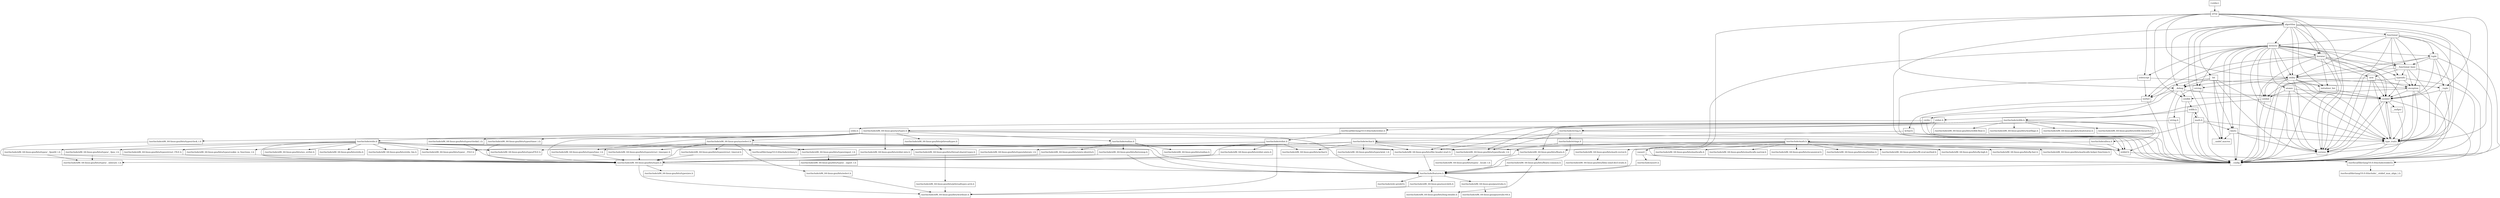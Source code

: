 digraph "dependencies" {
  header_0 [ shape="box", label="\<stdin\>" ];
  header_1 [ shape="box", label="array" ];
  header_100 [ shape="box", label="__functional_base" ];
  header_101 [ shape="box", label="typeinfo" ];
  header_102 [ shape="box", label="exception" ];
  header_103 [ shape="box", label="new" ];
  header_104 [ shape="box", label="algorithm" ];
  header_105 [ shape="box", label="memory" ];
  header_106 [ shape="box", label="tuple" ];
  header_107 [ shape="box", label="stdexcept" ];
  header_108 [ shape="box", label="cassert" ];
  header_109 [ shape="box", label="/usr/include/assert.h" ];
  header_11 [ shape="box", label="__tuple" ];
  header_110 [ shape="box", label="atomic" ];
  header_111 [ shape="box", label="functional" ];
  header_112 [ shape="box", label="bit" ];
  header_12 [ shape="box", label="cstddef" ];
  header_13 [ shape="box", label="version" ];
  header_14 [ shape="box", label="/usr/local/lib/clang/10.0.0/include/stddef.h" ];
  header_15 [ shape="box", label="/usr/local/lib/clang/10.0.0/include/__stddef_max_align_t.h" ];
  header_16 [ shape="box", label="__nullptr" ];
  header_17 [ shape="box", label="type_traits" ];
  header_18 [ shape="box", label="utility" ];
  header_19 [ shape="box", label="initializer_list" ];
  header_2 [ shape="box", label="__config" ];
  header_20 [ shape="box", label="cstring" ];
  header_21 [ shape="box", label="string.h" ];
  header_22 [ shape="box", label="/usr/include/string.h" ];
  header_23 [ shape="box", label="/usr/include/x86_64-linux-gnu/bits/libc-header-start.h" ];
  header_24 [ shape="box", label="stddef.h" ];
  header_25 [ shape="box", label="/usr/include/x86_64-linux-gnu/bits/types/locale_t.h" ];
  header_26 [ shape="box", label="/usr/include/x86_64-linux-gnu/bits/types/__locale_t.h" ];
  header_27 [ shape="box", label="/usr/include/strings.h" ];
  header_28 [ shape="box", label="cstdint" ];
  header_29 [ shape="box", label="stdint.h" ];
  header_3 [ shape="box", label="/usr/include/features.h" ];
  header_30 [ shape="box", label="/usr/local/lib/clang/10.0.0/include/stdint.h" ];
  header_31 [ shape="box", label="/usr/include/stdint.h" ];
  header_32 [ shape="box", label="/usr/include/x86_64-linux-gnu/bits/types.h" ];
  header_33 [ shape="box", label="/usr/include/x86_64-linux-gnu/bits/typesizes.h" ];
  header_34 [ shape="box", label="/usr/include/x86_64-linux-gnu/bits/wchar.h" ];
  header_35 [ shape="box", label="/usr/include/x86_64-linux-gnu/bits/stdint-intn.h" ];
  header_36 [ shape="box", label="/usr/include/x86_64-linux-gnu/bits/stdint-uintn.h" ];
  header_37 [ shape="box", label="__debug" ];
  header_38 [ shape="box", label="iosfwd" ];
  header_39 [ shape="box", label="wchar.h" ];
  header_4 [ shape="box", label="/usr/include/stdc-predef.h" ];
  header_40 [ shape="box", label="/usr/include/wchar.h" ];
  header_41 [ shape="box", label="/usr/include/x86_64-linux-gnu/bits/floatn.h" ];
  header_42 [ shape="box", label="/usr/include/x86_64-linux-gnu/bits/floatn-common.h" ];
  header_43 [ shape="box", label="/usr/local/lib/clang/10.0.0/include/stdarg.h" ];
  header_44 [ shape="box", label="/usr/include/x86_64-linux-gnu/bits/types/wint_t.h" ];
  header_45 [ shape="box", label="/usr/include/x86_64-linux-gnu/bits/types/mbstate_t.h" ];
  header_46 [ shape="box", label="/usr/include/x86_64-linux-gnu/bits/types/__mbstate_t.h" ];
  header_47 [ shape="box", label="/usr/include/x86_64-linux-gnu/bits/types/__FILE.h" ];
  header_48 [ shape="box", label="/usr/include/x86_64-linux-gnu/bits/types/FILE.h" ];
  header_49 [ shape="box", label="cstdlib" ];
  header_5 [ shape="box", label="/usr/include/x86_64-linux-gnu/sys/cdefs.h" ];
  header_50 [ shape="box", label="stdlib.h" ];
  header_51 [ shape="box", label="/usr/include/stdlib.h" ];
  header_52 [ shape="box", label="/usr/include/x86_64-linux-gnu/bits/waitflags.h" ];
  header_53 [ shape="box", label="/usr/include/x86_64-linux-gnu/bits/waitstatus.h" ];
  header_54 [ shape="box", label="/usr/include/x86_64-linux-gnu/sys/types.h" ];
  header_55 [ shape="box", label="/usr/include/x86_64-linux-gnu/bits/types/clock_t.h" ];
  header_56 [ shape="box", label="/usr/include/x86_64-linux-gnu/bits/types/clockid_t.h" ];
  header_57 [ shape="box", label="/usr/include/x86_64-linux-gnu/bits/types/time_t.h" ];
  header_58 [ shape="box", label="/usr/include/x86_64-linux-gnu/bits/types/timer_t.h" ];
  header_59 [ shape="box", label="/usr/include/endian.h" ];
  header_6 [ shape="box", label="/usr/include/x86_64-linux-gnu/bits/wordsize.h" ];
  header_60 [ shape="box", label="/usr/include/x86_64-linux-gnu/bits/endian.h" ];
  header_61 [ shape="box", label="/usr/include/x86_64-linux-gnu/bits/byteswap.h" ];
  header_62 [ shape="box", label="/usr/include/x86_64-linux-gnu/bits/uintn-identity.h" ];
  header_63 [ shape="box", label="/usr/include/x86_64-linux-gnu/sys/select.h" ];
  header_64 [ shape="box", label="/usr/include/x86_64-linux-gnu/bits/select.h" ];
  header_65 [ shape="box", label="/usr/include/x86_64-linux-gnu/bits/types/sigset_t.h" ];
  header_66 [ shape="box", label="/usr/include/x86_64-linux-gnu/bits/types/__sigset_t.h" ];
  header_67 [ shape="box", label="/usr/include/x86_64-linux-gnu/bits/types/struct_timeval.h" ];
  header_68 [ shape="box", label="/usr/include/x86_64-linux-gnu/bits/types/struct_timespec.h" ];
  header_69 [ shape="box", label="/usr/include/x86_64-linux-gnu/bits/pthreadtypes.h" ];
  header_7 [ shape="box", label="/usr/include/x86_64-linux-gnu/bits/long-double.h" ];
  header_70 [ shape="box", label="/usr/include/x86_64-linux-gnu/bits/thread-shared-types.h" ];
  header_71 [ shape="box", label="/usr/include/x86_64-linux-gnu/bits/pthreadtypes-arch.h" ];
  header_72 [ shape="box", label="/usr/include/alloca.h" ];
  header_73 [ shape="box", label="/usr/include/x86_64-linux-gnu/bits/stdlib-bsearch.h" ];
  header_74 [ shape="box", label="/usr/include/x86_64-linux-gnu/bits/stdlib-float.h" ];
  header_75 [ shape="box", label="math.h" ];
  header_76 [ shape="box", label="/usr/include/math.h" ];
  header_77 [ shape="box", label="/usr/include/x86_64-linux-gnu/bits/math-vector.h" ];
  header_78 [ shape="box", label="/usr/include/x86_64-linux-gnu/bits/libm-simd-decl-stubs.h" ];
  header_79 [ shape="box", label="/usr/include/x86_64-linux-gnu/bits/flt-eval-method.h" ];
  header_8 [ shape="box", label="/usr/include/x86_64-linux-gnu/gnu/stubs.h" ];
  header_80 [ shape="box", label="/usr/include/x86_64-linux-gnu/bits/fp-logb.h" ];
  header_81 [ shape="box", label="/usr/include/x86_64-linux-gnu/bits/fp-fast.h" ];
  header_82 [ shape="box", label="/usr/include/x86_64-linux-gnu/bits/mathcalls-helper-functions.h" ];
  header_83 [ shape="box", label="/usr/include/x86_64-linux-gnu/bits/mathcalls.h" ];
  header_84 [ shape="box", label="/usr/include/x86_64-linux-gnu/bits/mathcalls-narrow.h" ];
  header_85 [ shape="box", label="/usr/include/x86_64-linux-gnu/bits/iscanonical.h" ];
  header_86 [ shape="box", label="/usr/include/x86_64-linux-gnu/bits/mathinline.h" ];
  header_87 [ shape="box", label="limits" ];
  header_88 [ shape="box", label="__undef_macros" ];
  header_89 [ shape="box", label="cstdio" ];
  header_9 [ shape="box", label="/usr/include/x86_64-linux-gnu/gnu/stubs-64.h" ];
  header_90 [ shape="box", label="stdio.h" ];
  header_91 [ shape="box", label="/usr/include/stdio.h" ];
  header_92 [ shape="box", label="/usr/include/x86_64-linux-gnu/bits/types/__fpos_t.h" ];
  header_93 [ shape="box", label="/usr/include/x86_64-linux-gnu/bits/types/__fpos64_t.h" ];
  header_94 [ shape="box", label="/usr/include/x86_64-linux-gnu/bits/types/struct_FILE.h" ];
  header_95 [ shape="box", label="/usr/include/x86_64-linux-gnu/bits/types/cookie_io_functions_t.h" ];
  header_96 [ shape="box", label="/usr/include/x86_64-linux-gnu/bits/stdio_lim.h" ];
  header_97 [ shape="box", label="/usr/include/x86_64-linux-gnu/bits/sys_errlist.h" ];
  header_98 [ shape="box", label="/usr/include/x86_64-linux-gnu/bits/stdio.h" ];
  header_99 [ shape="box", label="iterator" ];
  header_61 -> header_32;
  header_61 -> header_3;
  header_63 -> header_32;
  header_63 -> header_57;
  header_63 -> header_65;
  header_63 -> header_3;
  header_63 -> header_67;
  header_63 -> header_68;
  header_63 -> header_64;
  header_62 -> header_32;
  header_65 -> header_66;
  header_64 -> header_6;
  header_67 -> header_32;
  header_69 -> header_70;
  header_68 -> header_32;
  header_72 -> header_24;
  header_72 -> header_3;
  header_70 -> header_71;
  header_71 -> header_6;
  header_76 -> header_80;
  header_76 -> header_32;
  header_76 -> header_23;
  header_76 -> header_77;
  header_76 -> header_41;
  header_76 -> header_83;
  header_76 -> header_82;
  header_76 -> header_81;
  header_76 -> header_79;
  header_76 -> header_86;
  header_76 -> header_85;
  header_76 -> header_84;
  header_77 -> header_78;
  header_75 -> header_50;
  header_75 -> header_76;
  header_75 -> header_87;
  header_75 -> header_17;
  header_75 -> header_2;
  header_112 -> header_17;
  header_112 -> header_13;
  header_112 -> header_37;
  header_112 -> header_88;
  header_112 -> header_2;
  header_112 -> header_87;
  header_110 -> header_17;
  header_110 -> header_2;
  header_110 -> header_28;
  header_110 -> header_12;
  header_110 -> header_13;
  header_111 -> header_17;
  header_111 -> header_13;
  header_111 -> header_18;
  header_111 -> header_2;
  header_111 -> header_105;
  header_111 -> header_106;
  header_111 -> header_101;
  header_111 -> header_100;
  header_111 -> header_102;
  header_45 -> header_46;
  header_42 -> header_7;
  header_42 -> header_3;
  header_41 -> header_3;
  header_41 -> header_42;
  header_40 -> header_25;
  header_40 -> header_24;
  header_40 -> header_34;
  header_40 -> header_23;
  header_40 -> header_47;
  header_40 -> header_45;
  header_40 -> header_44;
  header_40 -> header_43;
  header_40 -> header_41;
  header_40 -> header_48;
  header_105 -> header_38;
  header_105 -> header_17;
  header_105 -> header_28;
  header_105 -> header_12;
  header_105 -> header_13;
  header_105 -> header_87;
  header_105 -> header_18;
  header_105 -> header_20;
  header_105 -> header_110;
  header_105 -> header_88;
  header_105 -> header_2;
  header_105 -> header_99;
  header_105 -> header_107;
  header_105 -> header_106;
  header_105 -> header_101;
  header_105 -> header_100;
  header_105 -> header_103;
  header_105 -> header_108;
  header_104 -> header_17;
  header_104 -> header_12;
  header_104 -> header_13;
  header_104 -> header_37;
  header_104 -> header_18;
  header_104 -> header_19;
  header_104 -> header_20;
  header_104 -> header_88;
  header_104 -> header_2;
  header_104 -> header_99;
  header_104 -> header_105;
  header_104 -> header_112;
  header_104 -> header_111;
  header_107 -> header_2;
  header_107 -> header_38;
  header_107 -> header_102;
  header_106 -> header_17;
  header_106 -> header_11;
  header_106 -> header_12;
  header_106 -> header_13;
  header_106 -> header_18;
  header_106 -> header_2;
  header_106 -> header_100;
  header_101 -> header_2;
  header_101 -> header_28;
  header_101 -> header_12;
  header_101 -> header_102;
  header_100 -> header_17;
  header_100 -> header_18;
  header_100 -> header_2;
  header_100 -> header_101;
  header_100 -> header_103;
  header_100 -> header_102;
  header_49 -> header_50;
  header_49 -> header_2;
  header_5 -> header_6;
  header_5 -> header_7;
  header_2 -> header_3;
  header_3 -> header_4;
  header_3 -> header_5;
  header_3 -> header_8;
  header_0 -> header_1;
  header_1 -> header_17;
  header_1 -> header_11;
  header_1 -> header_13;
  header_1 -> header_37;
  header_1 -> header_18;
  header_1 -> header_2;
  header_1 -> header_99;
  header_1 -> header_104;
  header_1 -> header_107;
  header_1 -> header_49;
  header_8 -> header_9;
  header_58 -> header_32;
  header_59 -> header_61;
  header_59 -> header_60;
  header_59 -> header_62;
  header_59 -> header_3;
  header_50 -> header_51;
  header_50 -> header_2;
  header_50 -> header_75;
  header_51 -> header_74;
  header_51 -> header_25;
  header_51 -> header_24;
  header_51 -> header_52;
  header_51 -> header_53;
  header_51 -> header_54;
  header_51 -> header_23;
  header_51 -> header_72;
  header_51 -> header_73;
  header_51 -> header_41;
  header_54 -> header_58;
  header_54 -> header_59;
  header_54 -> header_24;
  header_54 -> header_35;
  header_54 -> header_32;
  header_54 -> header_55;
  header_54 -> header_56;
  header_54 -> header_57;
  header_54 -> header_63;
  header_54 -> header_3;
  header_54 -> header_69;
  header_55 -> header_32;
  header_56 -> header_32;
  header_57 -> header_32;
  header_29 -> header_2;
  header_29 -> header_30;
  header_28 -> header_29;
  header_28 -> header_2;
  header_25 -> header_26;
  header_24 -> header_14;
  header_27 -> header_25;
  header_27 -> header_24;
  header_27 -> header_3;
  header_21 -> header_2;
  header_21 -> header_22;
  header_20 -> header_21;
  header_20 -> header_2;
  header_23 -> header_3;
  header_22 -> header_25;
  header_22 -> header_24;
  header_22 -> header_27;
  header_22 -> header_23;
  header_38 -> header_2;
  header_38 -> header_39;
  header_39 -> header_2;
  header_39 -> header_40;
  header_36 -> header_32;
  header_37 -> header_12;
  header_37 -> header_89;
  header_37 -> header_2;
  header_37 -> header_49;
  header_37 -> header_38;
  header_35 -> header_32;
  header_32 -> header_6;
  header_32 -> header_3;
  header_32 -> header_33;
  header_30 -> header_31;
  header_31 -> header_36;
  header_31 -> header_34;
  header_31 -> header_35;
  header_31 -> header_32;
  header_31 -> header_23;
  header_31 -> header_6;
  header_109 -> header_3;
  header_108 -> header_109;
  header_108 -> header_2;
  header_89 -> header_90;
  header_89 -> header_2;
  header_87 -> header_17;
  header_87 -> header_2;
  header_87 -> header_88;
  header_87 -> header_13;
  header_103 -> header_17;
  header_103 -> header_2;
  header_103 -> header_13;
  header_103 -> header_12;
  header_103 -> header_102;
  header_102 -> header_17;
  header_102 -> header_2;
  header_102 -> header_49;
  header_102 -> header_12;
  header_102 -> header_13;
  header_14 -> header_15;
  header_16 -> header_2;
  header_17 -> header_2;
  header_17 -> header_12;
  header_17 -> header_13;
  header_11 -> header_17;
  header_11 -> header_2;
  header_11 -> header_12;
  header_12 -> header_14;
  header_12 -> header_16;
  header_12 -> header_17;
  header_12 -> header_2;
  header_12 -> header_13;
  header_13 -> header_2;
  header_18 -> header_17;
  header_18 -> header_11;
  header_18 -> header_12;
  header_18 -> header_13;
  header_18 -> header_37;
  header_18 -> header_20;
  header_18 -> header_19;
  header_18 -> header_2;
  header_18 -> header_28;
  header_19 -> header_2;
  header_19 -> header_12;
  header_99 -> header_17;
  header_99 -> header_38;
  header_99 -> header_12;
  header_99 -> header_13;
  header_99 -> header_37;
  header_99 -> header_19;
  header_99 -> header_2;
  header_99 -> header_100;
  header_94 -> header_32;
  header_95 -> header_32;
  header_90 -> header_2;
  header_90 -> header_91;
  header_91 -> header_97;
  header_91 -> header_24;
  header_91 -> header_32;
  header_91 -> header_23;
  header_91 -> header_47;
  header_91 -> header_43;
  header_91 -> header_98;
  header_91 -> header_94;
  header_91 -> header_95;
  header_91 -> header_96;
  header_91 -> header_48;
  header_91 -> header_92;
  header_91 -> header_93;
  header_92 -> header_46;
  header_92 -> header_32;
  header_93 -> header_46;
  header_93 -> header_32;
}